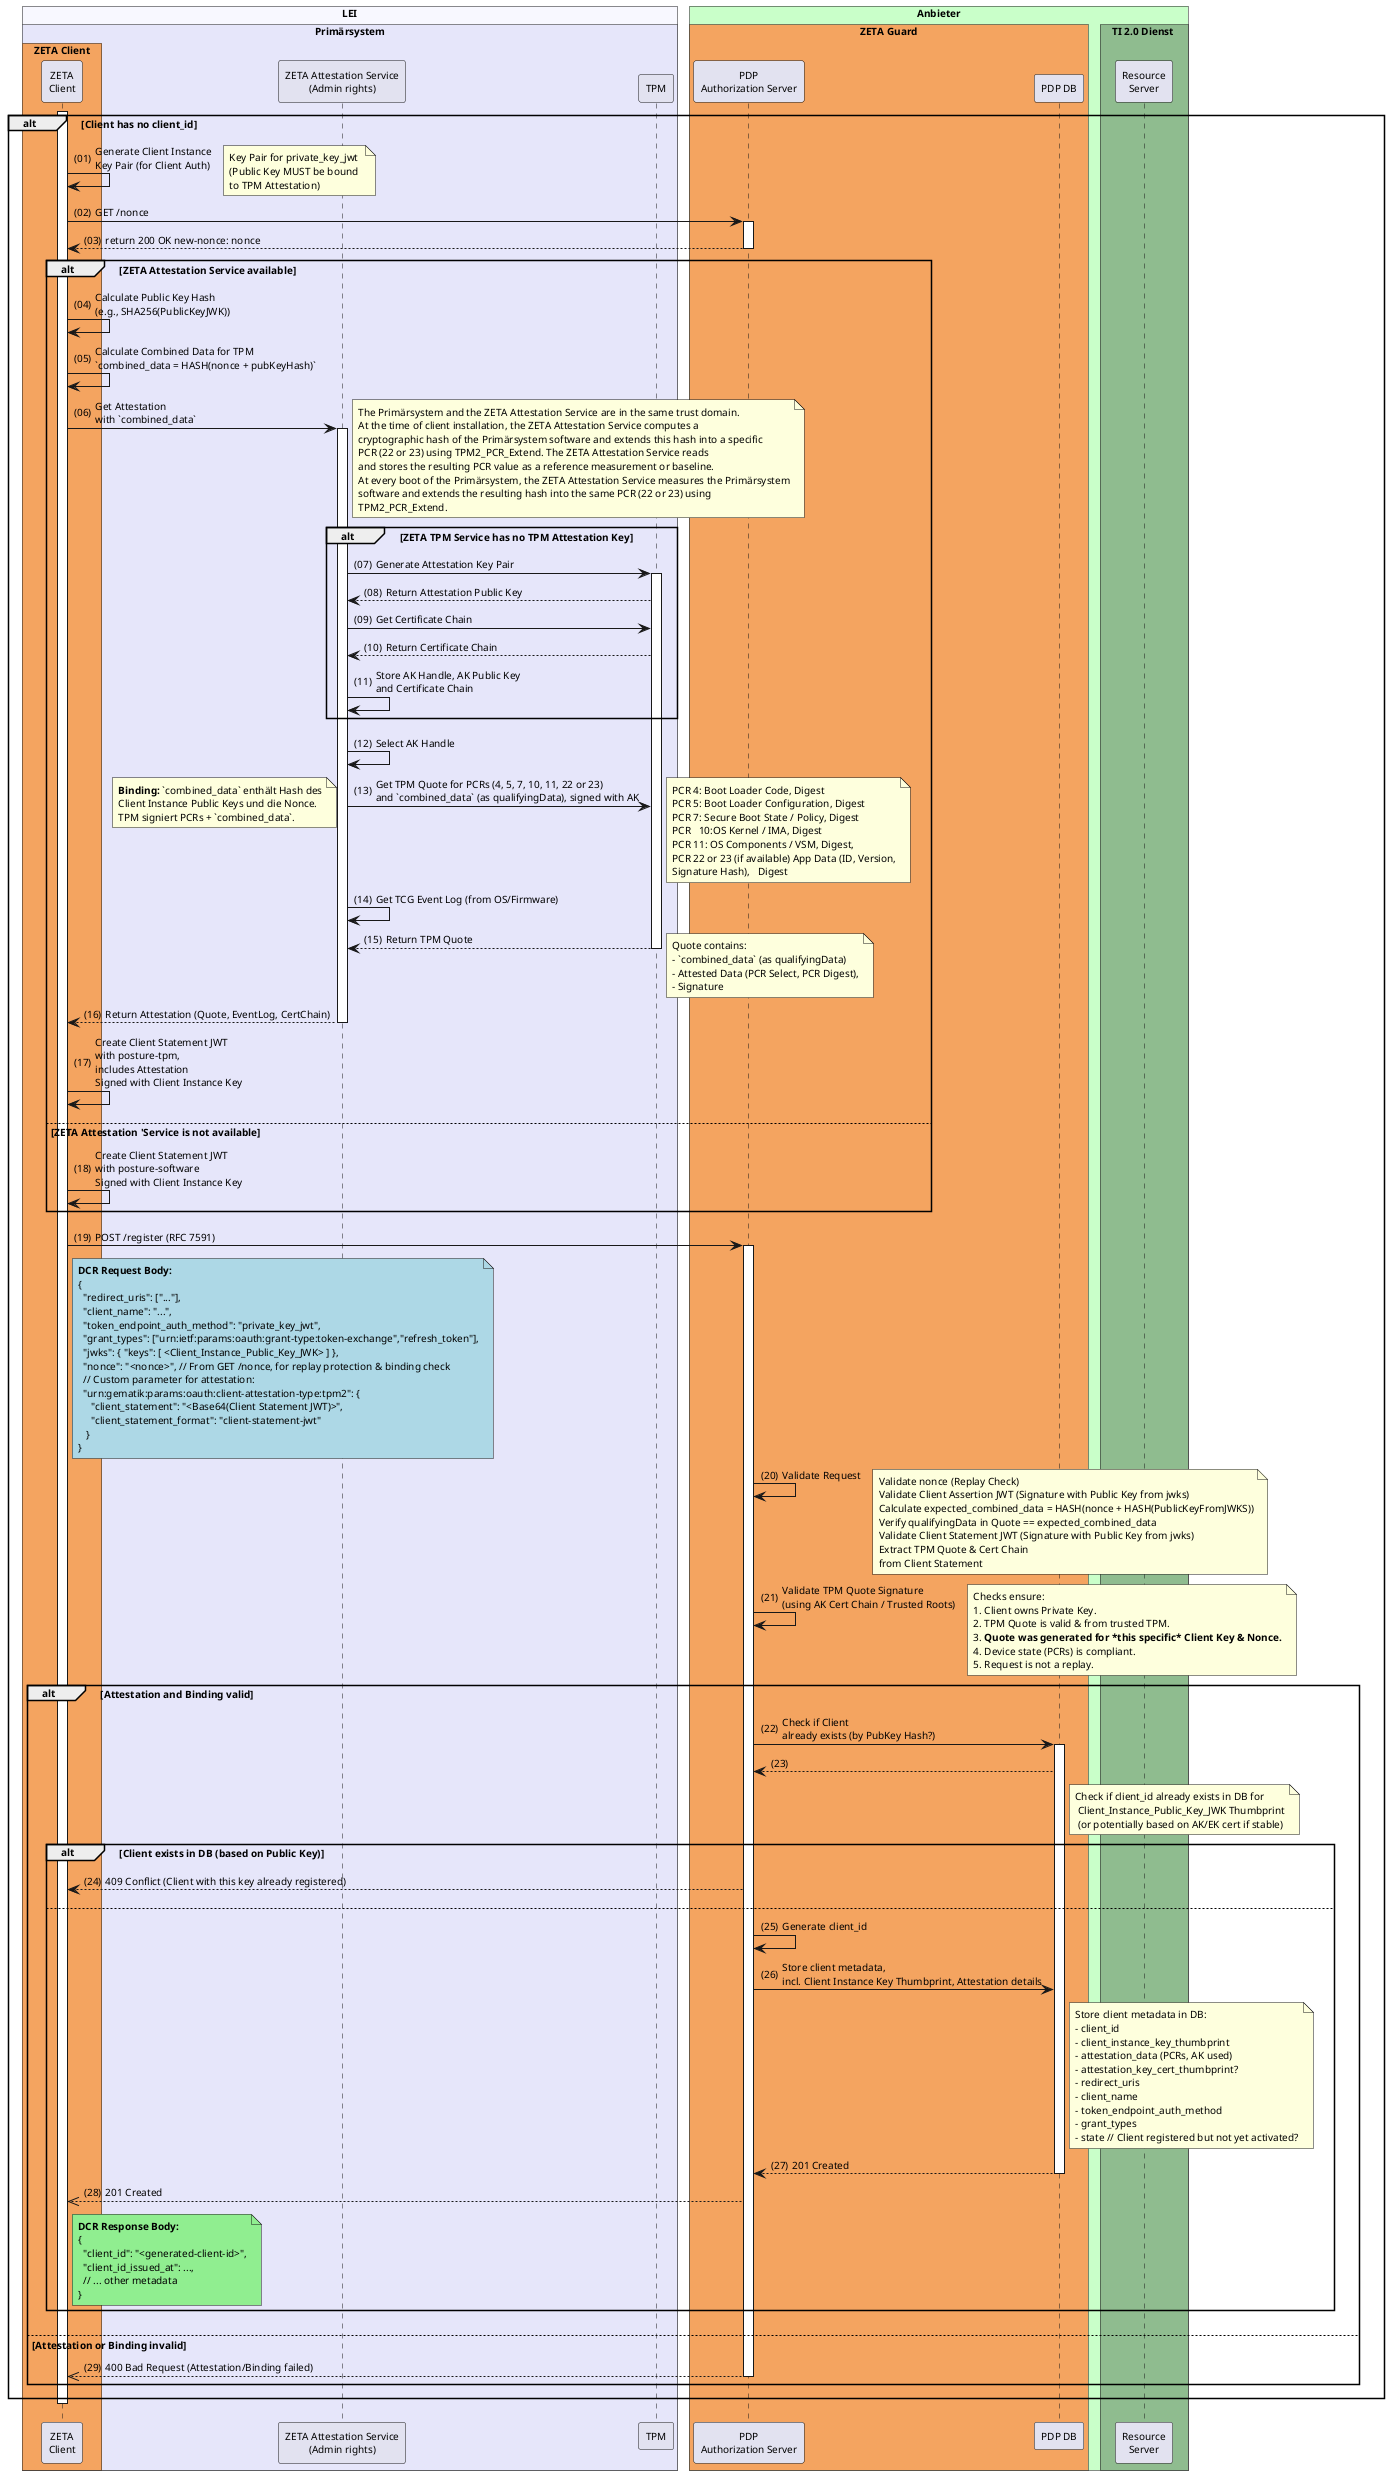 @startuml "dynamic-client-registration-with-tpm-attestation"
autonumber "(00)"
skinparam defaultFontSize 10
skinparam defaultFontName Helvetica
skinparam DefaultMonospacedFontName Courier
skinparam lengthAdjust none
skinparam sequenceReferenceBackgroundColor White
skinparam SequenceReferenceFontSize 12
/'skinparam SequenceReferenceFontStyle bold
'/

!pragma teoz true

box "LEI" #GhostWhite
  box "Primärsystem" #Lavender
    box "ZETA Client" #SandyBrown
      participant Client as "ZETA\nClient"
    end box
    participant ZAS as "ZETA Attestation Service\n(Admin rights)"
    participant TPM as "TPM"
  end box
end box

box "Anbieter" #TECHNOLOGY
  box "ZETA Guard" #SandyBrown
    participant AuthS as "PDP\nAuthorization Server"
    participant PDPDB as "PDP DB"
  end box
    box TI 2.0 Dienst #DarkSeaGreen
      participant RS as "Resource\nServer"
    end box
end box

Client ++
alt Client has no client_id
  Client -> Client : Generate Client Instance\nKey Pair (for Client Auth)
  note right: Key Pair for private_key_jwt \n(Public Key MUST be bound\nto TPM Attestation)
  Client -> AuthS ++ : GET /nonce
  AuthS --> Client --: return 200 OK new-nonce: nonce

  alt ZETA Attestation Service available
    Client -> Client: Calculate Public Key Hash\n(e.g., SHA256(PublicKeyJWK))
    Client -> Client: Calculate Combined Data for TPM\n`combined_data = HASH(nonce + pubKeyHash)`
    Client -> ZAS ++ : Get Attestation\nwith `combined_data`
    alt ZETA TPM Service has no TPM Attestation Key
      note right: The Primärsystem and the ZETA Attestation Service are in the same trust domain.\nAt the time of client installation, the ZETA Attestation Service computes a\ncryptographic hash of the Primärsystem software and extends this hash into a specific\nPCR (22 or 23) using TPM2_PCR_Extend. The ZETA Attestation Service reads\nand stores the resulting PCR value as a reference measurement or baseline.\nAt every boot of the Primärsystem, the ZETA Attestation Service measures the Primärsystem\nsoftware and extends the resulting hash into the same PCR (22 or 23) using\nTPM2_PCR_Extend.
      ZAS -> TPM ++ : Generate Attestation Key Pair
      TPM --> ZAS: Return Attestation Public Key
      ZAS -> TPM: Get Certificate Chain
      TPM --> ZAS: Return Certificate Chain
      ZAS -> ZAS: Store AK Handle, AK Public Key\nand Certificate Chain
    end

    ZAS -> ZAS: Select AK Handle
    ZAS -> TPM: Get TPM Quote for PCRs (4, 5, 7, 10, 11, 22 or 23)\nand `combined_data` (as qualifyingData), signed with AK
    note left: **Binding:** `combined_data` enthält Hash des\nClient Instance Public Keys und die Nonce.\nTPM signiert PCRs + `combined_data`.
    note right: PCR 4: Boot Loader Code, Digest\nPCR 5: Boot Loader Configuration, Digest\nPCR 7: Secure Boot State / Policy, Digest\nPCR   10:OS Kernel / IMA, Digest\nPCR 11: OS Components / VSM, Digest,\nPCR 22 or 23 (if available) App Data (ID, Version,\nSignature Hash),   Digest
    ZAS -> ZAS: Get TCG Event Log (from OS/Firmware)
    TPM --> ZAS --: Return TPM Quote
    note right: Quote contains:\n- `combined_data` (as qualifyingData)\n- Attested Data (PCR Select, PCR Digest),\n- Signature
    ZAS --> Client --: Return Attestation (Quote, EventLog, CertChain)
    Client -> Client: Create Client Statement JWT\nwith posture-tpm,\nincludes Attestation\nSigned with Client Instance Key
  else ZETA Attestation 'Service is not available
    Client -> Client: Create Client Statement JWT\nwith posture-software\nSigned with Client Instance Key
  end
  note right: Attestation Statement includes:\n- product_id\n- product_version\n- posture\n- attestation (containing Quote etc.)


  Client -> AuthS ++ : POST /register (RFC 7591)
  note right of Client #lightblue
      **DCR Request Body:**
      {
        "redirect_uris": ["..."],
        "client_name": "...",
        "token_endpoint_auth_method": "private_key_jwt",
        "grant_types": ["urn:ietf:params:oauth:grant-type:token-exchange","refresh_token"],
        "jwks": { "keys": [ <Client_Instance_Public_Key_JWK> ] },
        "nonce": "<nonce>", // From GET /nonce, for replay protection & binding check
        // Custom parameter for attestation:
        "urn:gematik:params:oauth:client-attestation-type:tpm2": {
           "client_statement": "<Base64(Client Statement JWT)>",
           "client_statement_format": "client-statement-jwt"
         }
      }
  end note
  AuthS -> AuthS : Validate Request
  note right: Validate nonce (Replay Check)\nValidate Client Assertion JWT (Signature with Public Key from jwks)\nCalculate expected_combined_data = HASH(nonce + HASH(PublicKeyFromJWKS))\nVerify qualifyingData in Quote == expected_combined_data\nValidate Client Statement JWT (Signature with Public Key from jwks)\nExtract TPM Quote & Cert Chain\nfrom Client Statement

  AuthS -> AuthS : Validate TPM Quote Signature\n(using AK Cert Chain / Trusted Roots)
  note right: Checks ensure:\n1. Client owns Private Key.\n2. TPM Quote is valid & from trusted TPM.\n3. **Quote was generated for *this specific* Client Key & Nonce.**\n4. Device state (PCRs) is compliant.\n5. Request is not a replay.
  alt Attestation and Binding valid
    AuthS -> PDPDB ++ : Check if Client\nalready exists (by PubKey Hash?)
    PDPDB --> AuthS:
    note right of PDPDB
      Check if client_id already exists in DB for
       Client_Instance_Public_Key_JWK Thumbprint
       (or potentially based on AK/EK cert if stable)
    end note
    alt Client exists in DB (based on Public Key)
      AuthS --> Client : 409 Conflict (Client with this key already registered)
    else
      AuthS -> AuthS : Generate client_id
      AuthS -> PDPDB: Store client metadata,\nincl. Client Instance Key Thumbprint, Attestation details
      note right of PDPDB
        Store client metadata in DB:
        - client_id
        - client_instance_key_thumbprint
        - attestation_data (PCRs, AK used)
        - attestation_key_cert_thumbprint?
        - redirect_uris
        - client_name
        - token_endpoint_auth_method
        - grant_types
        - state // Client registered but not yet activated?
      end note
      PDPDB --> AuthS --: 201 Created
      AuthS -->> Client: 201 Created
      note right of Client #lightgreen
          **DCR Response Body:**
          {
            "client_id": "<generated-client-id>",
            "client_id_issued_at": ...,
            // ... other metadata
          }
      end note
    end
  else Attestation or Binding invalid
    AuthS -->> Client -- : 400 Bad Request (Attestation/Binding failed)
  end

  Client --
end

@enduml